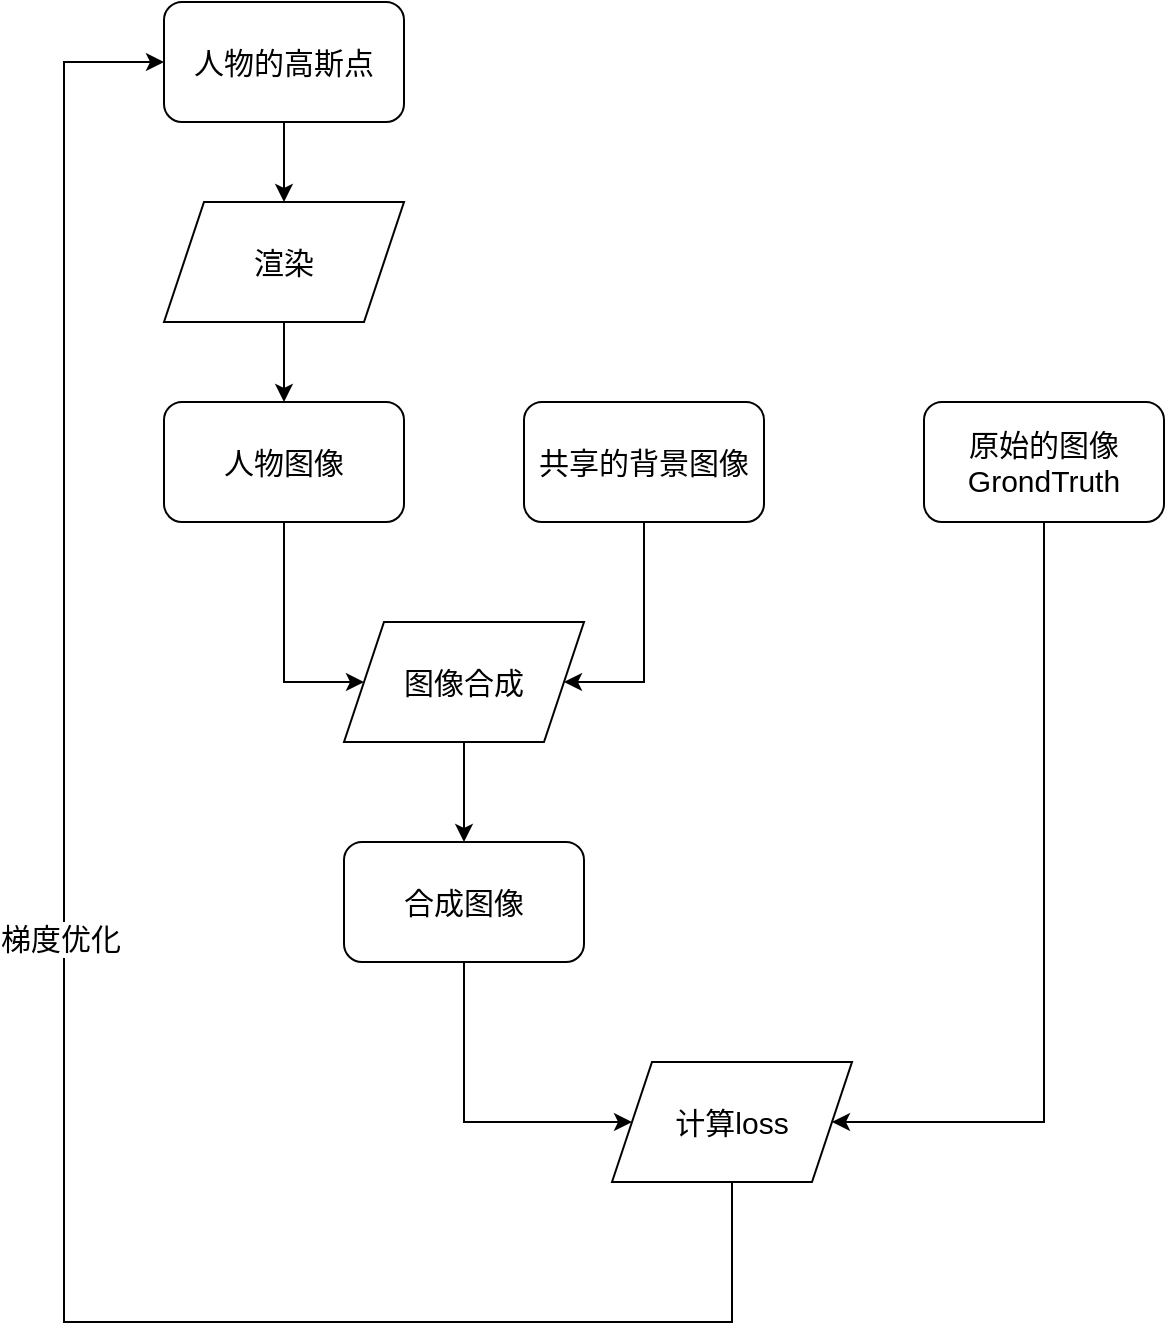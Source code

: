 <mxfile version="27.0.3">
  <diagram name="第 1 页" id="vTpsF3RjYZTJQrctkPaP">
    <mxGraphModel dx="786" dy="1090" grid="1" gridSize="10" guides="1" tooltips="1" connect="1" arrows="1" fold="1" page="1" pageScale="1" pageWidth="827" pageHeight="1169" math="0" shadow="0">
      <root>
        <mxCell id="0" />
        <mxCell id="1" parent="0" />
        <mxCell id="FaP2gmVsoH6NU2fmM0v--8" style="edgeStyle=orthogonalEdgeStyle;rounded=0;orthogonalLoop=1;jettySize=auto;html=1;entryX=1;entryY=0.5;entryDx=0;entryDy=0;fontSize=15;" edge="1" parent="1" source="FaP2gmVsoH6NU2fmM0v--1" target="FaP2gmVsoH6NU2fmM0v--5">
          <mxGeometry relative="1" as="geometry">
            <Array as="points">
              <mxPoint x="380" y="390" />
            </Array>
          </mxGeometry>
        </mxCell>
        <mxCell id="FaP2gmVsoH6NU2fmM0v--1" value="共享的背景图像" style="rounded=1;whiteSpace=wrap;html=1;fontSize=15;" vertex="1" parent="1">
          <mxGeometry x="320" y="250" width="120" height="60" as="geometry" />
        </mxCell>
        <mxCell id="FaP2gmVsoH6NU2fmM0v--9" value="" style="edgeStyle=orthogonalEdgeStyle;rounded=0;orthogonalLoop=1;jettySize=auto;html=1;fontSize=15;" edge="1" parent="1" source="FaP2gmVsoH6NU2fmM0v--2" target="FaP2gmVsoH6NU2fmM0v--3">
          <mxGeometry relative="1" as="geometry" />
        </mxCell>
        <mxCell id="FaP2gmVsoH6NU2fmM0v--2" value="人物的高斯点" style="rounded=1;whiteSpace=wrap;html=1;fontSize=15;" vertex="1" parent="1">
          <mxGeometry x="140" y="50" width="120" height="60" as="geometry" />
        </mxCell>
        <mxCell id="FaP2gmVsoH6NU2fmM0v--10" value="" style="edgeStyle=orthogonalEdgeStyle;rounded=0;orthogonalLoop=1;jettySize=auto;html=1;fontSize=15;" edge="1" parent="1" source="FaP2gmVsoH6NU2fmM0v--3" target="FaP2gmVsoH6NU2fmM0v--4">
          <mxGeometry relative="1" as="geometry" />
        </mxCell>
        <mxCell id="FaP2gmVsoH6NU2fmM0v--3" value="渲染" style="shape=parallelogram;perimeter=parallelogramPerimeter;whiteSpace=wrap;html=1;fixedSize=1;fontSize=15;" vertex="1" parent="1">
          <mxGeometry x="140" y="150" width="120" height="60" as="geometry" />
        </mxCell>
        <mxCell id="FaP2gmVsoH6NU2fmM0v--7" style="edgeStyle=orthogonalEdgeStyle;rounded=0;orthogonalLoop=1;jettySize=auto;html=1;entryX=0;entryY=0.5;entryDx=0;entryDy=0;fontSize=15;" edge="1" parent="1" source="FaP2gmVsoH6NU2fmM0v--4" target="FaP2gmVsoH6NU2fmM0v--5">
          <mxGeometry relative="1" as="geometry">
            <Array as="points">
              <mxPoint x="200" y="390" />
            </Array>
          </mxGeometry>
        </mxCell>
        <mxCell id="FaP2gmVsoH6NU2fmM0v--4" value="人物图像" style="rounded=1;whiteSpace=wrap;html=1;fontSize=15;" vertex="1" parent="1">
          <mxGeometry x="140" y="250" width="120" height="60" as="geometry" />
        </mxCell>
        <mxCell id="FaP2gmVsoH6NU2fmM0v--13" value="" style="edgeStyle=orthogonalEdgeStyle;rounded=0;orthogonalLoop=1;jettySize=auto;html=1;fontSize=15;" edge="1" parent="1" source="FaP2gmVsoH6NU2fmM0v--5" target="FaP2gmVsoH6NU2fmM0v--12">
          <mxGeometry relative="1" as="geometry" />
        </mxCell>
        <mxCell id="FaP2gmVsoH6NU2fmM0v--5" value="图像合成" style="shape=parallelogram;perimeter=parallelogramPerimeter;whiteSpace=wrap;html=1;fixedSize=1;fontSize=15;" vertex="1" parent="1">
          <mxGeometry x="230" y="360" width="120" height="60" as="geometry" />
        </mxCell>
        <mxCell id="FaP2gmVsoH6NU2fmM0v--16" style="edgeStyle=orthogonalEdgeStyle;rounded=0;orthogonalLoop=1;jettySize=auto;html=1;entryX=1;entryY=0.5;entryDx=0;entryDy=0;fontSize=15;" edge="1" parent="1" source="FaP2gmVsoH6NU2fmM0v--11" target="FaP2gmVsoH6NU2fmM0v--14">
          <mxGeometry relative="1" as="geometry">
            <Array as="points">
              <mxPoint x="580" y="610" />
            </Array>
          </mxGeometry>
        </mxCell>
        <mxCell id="FaP2gmVsoH6NU2fmM0v--11" value="&lt;div&gt;原始的图像&lt;/div&gt;&lt;div&gt;GrondTruth&lt;/div&gt;" style="rounded=1;whiteSpace=wrap;html=1;fontSize=15;" vertex="1" parent="1">
          <mxGeometry x="520" y="250" width="120" height="60" as="geometry" />
        </mxCell>
        <mxCell id="FaP2gmVsoH6NU2fmM0v--15" style="edgeStyle=orthogonalEdgeStyle;rounded=0;orthogonalLoop=1;jettySize=auto;html=1;entryX=0;entryY=0.5;entryDx=0;entryDy=0;fontSize=15;" edge="1" parent="1" source="FaP2gmVsoH6NU2fmM0v--12" target="FaP2gmVsoH6NU2fmM0v--14">
          <mxGeometry relative="1" as="geometry">
            <Array as="points">
              <mxPoint x="290" y="610" />
            </Array>
          </mxGeometry>
        </mxCell>
        <mxCell id="FaP2gmVsoH6NU2fmM0v--12" value="合成图像" style="rounded=1;whiteSpace=wrap;html=1;fontSize=15;" vertex="1" parent="1">
          <mxGeometry x="230" y="470" width="120" height="60" as="geometry" />
        </mxCell>
        <mxCell id="FaP2gmVsoH6NU2fmM0v--17" style="edgeStyle=orthogonalEdgeStyle;rounded=0;orthogonalLoop=1;jettySize=auto;html=1;entryX=0;entryY=0.5;entryDx=0;entryDy=0;fontSize=15;" edge="1" parent="1" source="FaP2gmVsoH6NU2fmM0v--14" target="FaP2gmVsoH6NU2fmM0v--2">
          <mxGeometry relative="1" as="geometry">
            <Array as="points">
              <mxPoint x="424" y="710" />
              <mxPoint x="90" y="710" />
              <mxPoint x="90" y="80" />
            </Array>
          </mxGeometry>
        </mxCell>
        <mxCell id="FaP2gmVsoH6NU2fmM0v--18" value="梯度优化" style="edgeLabel;html=1;align=center;verticalAlign=middle;resizable=0;points=[];fontSize=15;" vertex="1" connectable="0" parent="FaP2gmVsoH6NU2fmM0v--17">
          <mxGeometry x="0.1" y="2" relative="1" as="geometry">
            <mxPoint as="offset" />
          </mxGeometry>
        </mxCell>
        <mxCell id="FaP2gmVsoH6NU2fmM0v--14" value="计算loss" style="shape=parallelogram;perimeter=parallelogramPerimeter;whiteSpace=wrap;html=1;fixedSize=1;fontSize=15;" vertex="1" parent="1">
          <mxGeometry x="364" y="580" width="120" height="60" as="geometry" />
        </mxCell>
      </root>
    </mxGraphModel>
  </diagram>
</mxfile>
